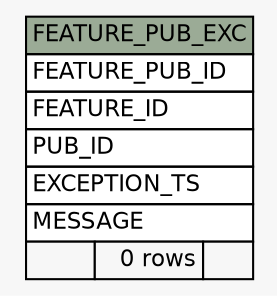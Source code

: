 // dot 2.38.0 on Windows 10 10.0
// SchemaSpy rev Unknown
digraph "FEATURE_PUB_EXC" {
  graph [
    rankdir="RL"
    bgcolor="#f7f7f7"
    nodesep="0.18"
    ranksep="0.46"
    fontname="Helvetica"
    fontsize="11"
  ];
  node [
    fontname="Helvetica"
    fontsize="11"
    shape="plaintext"
  ];
  edge [
    arrowsize="0.8"
  ];
  "FEATURE_PUB_EXC" [
    label=<
    <TABLE BORDER="0" CELLBORDER="1" CELLSPACING="0" BGCOLOR="#ffffff">
      <TR><TD COLSPAN="3" BGCOLOR="#9bab96" ALIGN="CENTER">FEATURE_PUB_EXC</TD></TR>
      <TR><TD PORT="FEATURE_PUB_ID" COLSPAN="3" ALIGN="LEFT">FEATURE_PUB_ID</TD></TR>
      <TR><TD PORT="FEATURE_ID" COLSPAN="3" ALIGN="LEFT">FEATURE_ID</TD></TR>
      <TR><TD PORT="PUB_ID" COLSPAN="3" ALIGN="LEFT">PUB_ID</TD></TR>
      <TR><TD PORT="EXCEPTION_TS" COLSPAN="3" ALIGN="LEFT">EXCEPTION_TS</TD></TR>
      <TR><TD PORT="MESSAGE" COLSPAN="3" ALIGN="LEFT">MESSAGE</TD></TR>
      <TR><TD ALIGN="LEFT" BGCOLOR="#f7f7f7">  </TD><TD ALIGN="RIGHT" BGCOLOR="#f7f7f7">0 rows</TD><TD ALIGN="RIGHT" BGCOLOR="#f7f7f7">  </TD></TR>
    </TABLE>>
    URL="tables/FEATURE_PUB_EXC.html"
    tooltip="FEATURE_PUB_EXC"
  ];
}
